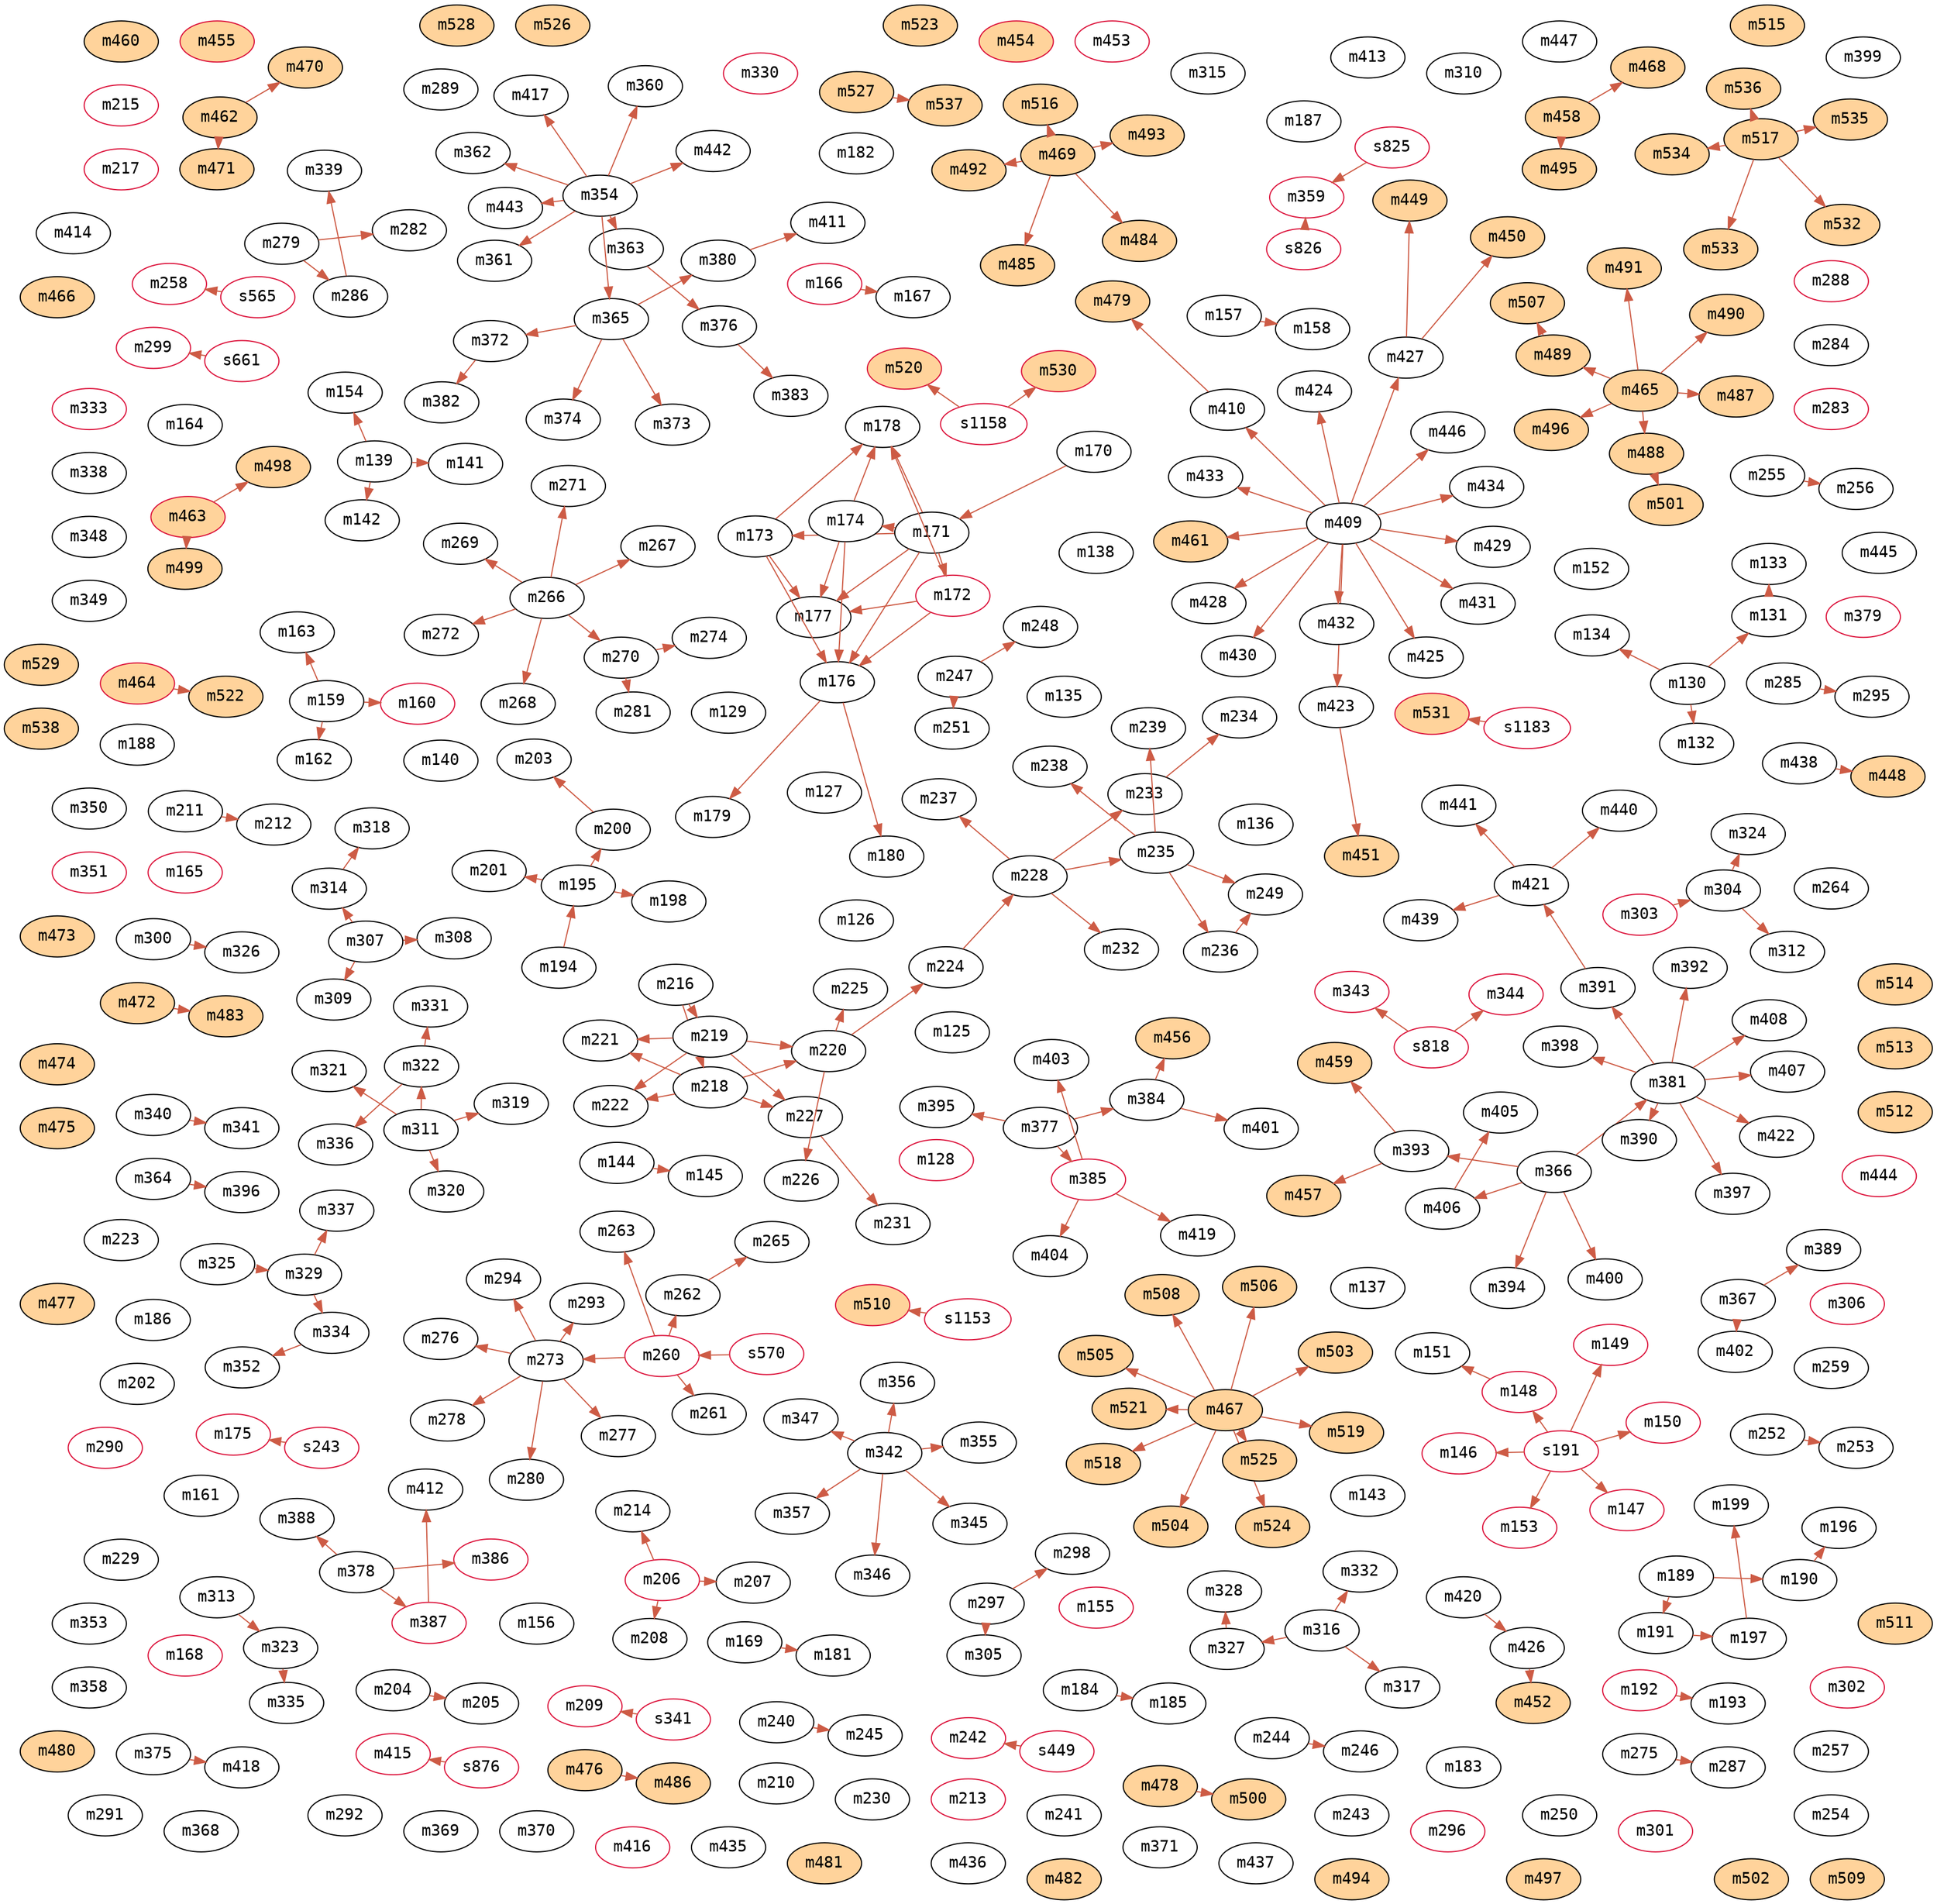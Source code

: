 digraph infections {
	graph [
		charset = "UTF-8",
		layout = fdp
	];
	node [
		fontname="Inconsolata",
		fontcolor = black,
		style = "solid,filled",
		color = black
		fillcolor = white
	];
	edge [
		color = coral3
	];
	m125
	m126
	m127
	m128[color=crimson]
	m129
	m130
	m131
	m132
	m133
	m134
	m135
	m136
	m137
	m138
	m139
	m140
	m141
	m142
	m143
	m144
	m145
	m146[color=crimson]
	m147[color=crimson]
	m148[color=crimson]
	m149[color=crimson]
	m150[color=crimson]
	m151
	m152
	m153[color=crimson]
	m154
	m155[color=crimson]
	m156
	m157
	m158
	m159
	m160[color=crimson]
	m161
	m162
	m163
	m164
	m165[color=crimson]
	m166[color=crimson]
	m167
	m168[color=crimson]
	m169
	m170
	m171
	m172[color=crimson]
	m173
	m174
	m175[color=crimson]
	m176
	m177
	m178
	m179
	m180
	m181
	m182
	m183
	m184
	m185
	m186
	m187
	m188
	m189
	m190
	m191
	m192[color=crimson]
	m193
	m194
	m195
	m196
	m197
	m198
	m199
	m200
	m201
	m202
	m203
	m204
	m205
	m206[color=crimson]
	m207
	m208
	m209[color=crimson]
	m210
	m211
	m212
	m213[color=crimson]
	m214
	m215[color=crimson]
	m216
	m217[color=crimson]
	m218
	m219
	m220
	m221
	m222
	m223
	m224
	m225
	m226
	m227
	m228
	m229
	m230
	m231
	m232
	m233
	m234
	m235
	m236
	m237
	m238
	m239
	m240
	m241
	m242[color=crimson]
	m243
	m244
	m245
	m246
	m247
	m248
	m249
	m250
	m251
	m252
	m253
	m254
	m255
	m256
	m257
	m258[color=crimson]
	m259
	m260[color=crimson]
	m261
	m262
	m263
	m264
	m265
	m266
	m267
	m268
	m269
	m270
	m271
	m272
	m273
	m274
	m275
	m276
	m277
	m278
	m279
	m280
	m281
	m282
	m283[color=crimson]
	m284
	m285
	m286
	m287
	m288[color=crimson]
	m289
	m290[color=crimson]
	m291
	m292
	m293
	m294
	m295
	m296[color=crimson]
	m297
	m298
	m299[color=crimson]
	m300
	m301[color=crimson]
	m302[color=crimson]
	m303[color=crimson]
	m304
	m305
	m306[color=crimson]
	m307
	m308
	m309
	m310
	m311
	m312
	m313
	m314
	m315
	m316
	m317
	m318
	m319
	m320
	m321
	m322
	m323
	m324
	m325
	m326
	m327
	m328
	m329
	m330[color=crimson]
	m331
	m332
	m333[color=crimson]
	m334
	m335
	m336
	m337
	m338
	m339
	m340
	m341
	m342
	m343[color=crimson]
	m344[color=crimson]
	m345
	m346
	m347
	m348
	m349
	m350
	m351[color=crimson]
	m352
	m353
	m354
	m355
	m356
	m357
	m358
	m359[color=crimson]
	m360
	m361
	m362
	m363
	m364
	m365
	m366
	m367
	m368
	m369
	m370
	m371
	m372
	m373
	m374
	m375
	m376
	m377
	m378
	m379[color=crimson]
	m380
	m381
	m382
	m383
	m384
	m385[color=crimson]
	m386[color=crimson]
	m387[color=crimson]
	m388
	m389
	m390
	m391
	m392
	m393
	m394
	m395
	m396
	m397
	m398
	m399
	m400
	m401
	m402
	m403
	m404
	m405
	m406
	m407
	m408
	m409
	m410
	m411
	m412
	m413
	m414
	m415[color=crimson]
	m416[color=crimson]
	m417
	m418
	m419
	m420
	m421
	m422
	m423
	m424
	m425
	m426
	m427
	m428
	m429
	m430
	m431
	m432
	m433
	m434
	m435
	m436
	m437
	m438
	m439
	m440
	m441
	m442
	m443
	m444[color=crimson]
	m445
	m446
	m447
	m448[fillcolor=burlywood1]
	m449[fillcolor=burlywood1]
	m450[fillcolor=burlywood1]
	m451[fillcolor=burlywood1]
	m452[fillcolor=burlywood1]
	m453[color=crimson]
	m454[color=crimson,fillcolor=burlywood1]
	m455[color=crimson,fillcolor=burlywood1]
	m456[fillcolor=burlywood1]
	m457[fillcolor=burlywood1]
	m458[fillcolor=burlywood1]
	m459[fillcolor=burlywood1]
	m460[fillcolor=burlywood1]
	m461[fillcolor=burlywood1]
	m462[fillcolor=burlywood1]
	m463[color=crimson,fillcolor=burlywood1]
	m464[color=crimson,fillcolor=burlywood1]
	m465[fillcolor=burlywood1]
	m466[fillcolor=burlywood1]
	m467[fillcolor=burlywood1]
	m468[fillcolor=burlywood1]
	m469[fillcolor=burlywood1]
	m470[fillcolor=burlywood1]
	m471[fillcolor=burlywood1]
	m472[fillcolor=burlywood1]
	m473[fillcolor=burlywood1]
	m474[fillcolor=burlywood1]
	m475[fillcolor=burlywood1]
	m476[fillcolor=burlywood1]
	m477[fillcolor=burlywood1]
	m478[fillcolor=burlywood1]
	m479[fillcolor=burlywood1]
	m480[fillcolor=burlywood1]
	m481[fillcolor=burlywood1]
	m482[fillcolor=burlywood1]
	m483[fillcolor=burlywood1]
	m484[fillcolor=burlywood1]
	m485[fillcolor=burlywood1]
	m486[fillcolor=burlywood1]
	m487[fillcolor=burlywood1]
	m488[fillcolor=burlywood1]
	m489[fillcolor=burlywood1]
	m490[fillcolor=burlywood1]
	m491[fillcolor=burlywood1]
	m492[fillcolor=burlywood1]
	m493[fillcolor=burlywood1]
	m494[fillcolor=burlywood1]
	m495[fillcolor=burlywood1]
	m496[fillcolor=burlywood1]
	m497[fillcolor=burlywood1]
	m498[fillcolor=burlywood1]
	m499[fillcolor=burlywood1]
	m500[fillcolor=burlywood1]
	m501[fillcolor=burlywood1]
	m502[fillcolor=burlywood1]
	m503[fillcolor=burlywood1]
	m504[fillcolor=burlywood1]
	m505[fillcolor=burlywood1]
	m506[fillcolor=burlywood1]
	m507[fillcolor=burlywood1]
	m508[fillcolor=burlywood1]
	m509[fillcolor=burlywood1]
	m510[color=crimson,fillcolor=burlywood1]
	m511[fillcolor=burlywood1]
	m512[fillcolor=burlywood1]
	m513[fillcolor=burlywood1]
	m514[fillcolor=burlywood1]
	m515[fillcolor=burlywood1]
	m516[fillcolor=burlywood1]
	m517[fillcolor=burlywood1]
	m518[fillcolor=burlywood1]
	m519[fillcolor=burlywood1]
	m520[color=crimson,fillcolor=burlywood1]
	m521[fillcolor=burlywood1]
	m522[fillcolor=burlywood1]
	m523[fillcolor=burlywood1]
	m524[fillcolor=burlywood1]
	m525[fillcolor=burlywood1]
	m526[fillcolor=burlywood1]
	m527[fillcolor=burlywood1]
	m528[fillcolor=burlywood1]
	m529[fillcolor=burlywood1]
	m530[color=crimson,fillcolor=burlywood1]
	m531[color=crimson,fillcolor=burlywood1]
	m532[fillcolor=burlywood1]
	m533[fillcolor=burlywood1]
	m534[fillcolor=burlywood1]
	m535[fillcolor=burlywood1]
	m536[fillcolor=burlywood1]
	m537[fillcolor=burlywood1]
	m538[fillcolor=burlywood1]
	s243[color=crimson]
	s570[color=crimson]
	s1183[color=crimson]
	s191[color=crimson]
	s876[color=crimson]
	s565[color=crimson]
	s661[color=crimson]
	s825[color=crimson]
	s1158[color=crimson]
	s341[color=crimson]
	s449[color=crimson]
	s1153[color=crimson]
	s818[color=crimson]
	s826[color=crimson]
	m130->m131
	m130->m132
	m131->m133
	m130->m134
	m139->m141
	m139->m142
	m144->m145
	s191->m146
	s191->m147
	s191->m148
	s191->m149
	s191->m150
	m148->m151
	s191->m153
	m139->m154
	m157->m158
	m159->m160
	m159->m162
	m159->m163
	m166->m167
	m170->m171
	m171->m172
	m171->m173
	m171->m174
	s243->m175
	m171->m176
	m172->m176
	m173->m176
	m174->m176
	m171->m177
	m172->m177
	m173->m177
	m174->m177
	m171->m178
	m172->m178
	m173->m178
	m174->m178
	m176->m179
	m176->m180
	m169->m181
	m184->m185
	m189->m190
	m189->m191
	m192->m193
	m194->m195
	m190->m196
	m191->m197
	m195->m198
	m197->m199
	m195->m200
	m195->m201
	m200->m203
	m204->m205
	m206->m207
	m206->m208
	s341->m209
	m211->m212
	m206->m214
	m216->m218
	m216->m219
	m218->m220
	m219->m220
	m218->m221
	m219->m221
	m218->m222
	m219->m222
	m220->m224
	m220->m225
	m220->m226
	m218->m227
	m219->m227
	m224->m228
	m227->m231
	m228->m232
	m228->m233
	m233->m234
	m228->m235
	m235->m236
	m228->m237
	m235->m238
	m235->m239
	s449->m242
	m240->m245
	m244->m246
	m247->m248
	m235->m249
	m236->m249
	m247->m251
	m252->m253
	m255->m256
	s565->m258
	s570->m260
	m260->m261
	m260->m262
	m260->m263
	m262->m265
	m266->m267
	m266->m268
	m266->m269
	m266->m270
	m266->m271
	m266->m272
	m260->m273
	m270->m274
	m273->m276
	m273->m277
	m273->m278
	m273->m280
	m270->m281
	m279->m282
	m279->m286
	m275->m287
	m273->m293
	m273->m294
	m285->m295
	m297->m298
	s661->m299
	m303->m304
	m297->m305
	m307->m308
	m307->m309
	m304->m312
	m307->m314
	m316->m317
	m314->m318
	m311->m319
	m311->m320
	m311->m321
	m311->m322
	m313->m323
	m304->m324
	m300->m326
	m316->m327
	m327->m328
	m325->m329
	m322->m331
	m316->m332
	m329->m334
	m323->m335
	m322->m336
	m329->m337
	m286->m339
	m340->m341
	s818->m343
	s818->m344
	m342->m345
	m342->m346
	m342->m347
	m334->m352
	m342->m355
	m342->m356
	m342->m357
	s825->m359
	s826->m359
	m354->m360
	m354->m361
	m354->m362
	m354->m363
	m354->m365
	m365->m372
	m365->m373
	m365->m374
	m363->m376
	m365->m380
	m366->m381
	m372->m382
	m376->m383
	m377->m384
	m377->m385
	m378->m386
	m378->m387
	m378->m388
	m367->m389
	m381->m390
	m381->m391
	m381->m392
	m366->m393
	m366->m394
	m377->m395
	m364->m396
	m381->m397
	m381->m398
	m366->m400
	m384->m401
	m367->m402
	m385->m403
	m385->m404
	m406->m405
	m366->m406
	m381->m407
	m381->m408
	m409->m410
	m380->m411
	m387->m412
	s876->m415
	m354->m417
	m375->m418
	m385->m419
	m391->m421
	m381->m422
	m409->m423
	m409->m424
	m409->m425
	m420->m426
	m409->m427
	m409->m428
	m409->m429
	m409->m430
	m409->m431
	m409->m432
	m409->m433
	m409->m434
	m421->m439
	m421->m440
	m421->m441
	m354->m442
	m354->m443
	m409->m446
	m438->m448
	m427->m449
	m427->m450
	m423->m451
	m426->m452
	m384->m456
	m393->m457
	m393->m459
	m409->m461
	m458->m468
	m462->m470
	m462->m471
	m410->m479
	m472->m483
	m469->m484
	m469->m485
	m476->m486
	m465->m487
	m465->m488
	m465->m489
	m465->m490
	m465->m491
	m469->m492
	m469->m493
	m458->m495
	m465->m496
	m463->m498
	m463->m499
	m478->m500
	m488->m501
	m467->m503
	m467->m504
	m467->m505
	m467->m506
	m489->m507
	m467->m508
	s1153->m510
	m469->m516
	m467->m518
	m467->m519
	s1158->m520
	m467->m521
	m464->m522
	m467->m524
	m467->m525
	s1158->m530
	s1183->m531
	m517->m532
	m517->m533
	m517->m534
	m517->m535
	m517->m536
	m527->m537
}
